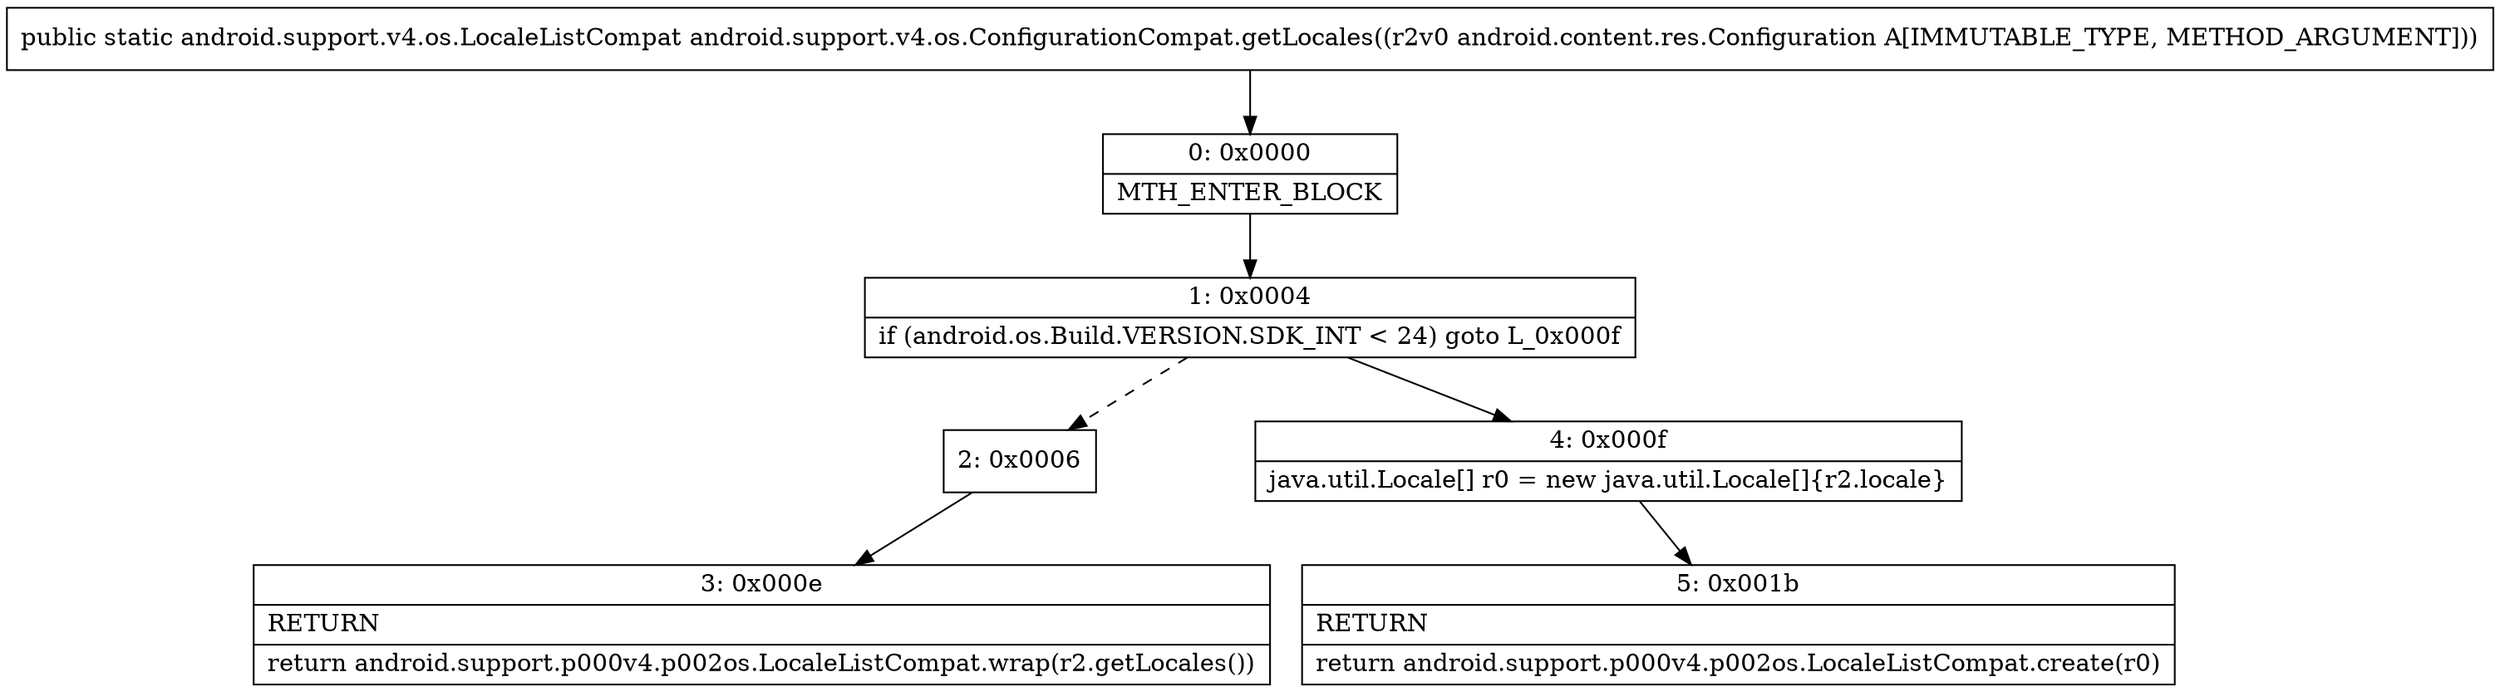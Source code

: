 digraph "CFG forandroid.support.v4.os.ConfigurationCompat.getLocales(Landroid\/content\/res\/Configuration;)Landroid\/support\/v4\/os\/LocaleListCompat;" {
Node_0 [shape=record,label="{0\:\ 0x0000|MTH_ENTER_BLOCK\l}"];
Node_1 [shape=record,label="{1\:\ 0x0004|if (android.os.Build.VERSION.SDK_INT \< 24) goto L_0x000f\l}"];
Node_2 [shape=record,label="{2\:\ 0x0006}"];
Node_3 [shape=record,label="{3\:\ 0x000e|RETURN\l|return android.support.p000v4.p002os.LocaleListCompat.wrap(r2.getLocales())\l}"];
Node_4 [shape=record,label="{4\:\ 0x000f|java.util.Locale[] r0 = new java.util.Locale[]\{r2.locale\}\l}"];
Node_5 [shape=record,label="{5\:\ 0x001b|RETURN\l|return android.support.p000v4.p002os.LocaleListCompat.create(r0)\l}"];
MethodNode[shape=record,label="{public static android.support.v4.os.LocaleListCompat android.support.v4.os.ConfigurationCompat.getLocales((r2v0 android.content.res.Configuration A[IMMUTABLE_TYPE, METHOD_ARGUMENT])) }"];
MethodNode -> Node_0;
Node_0 -> Node_1;
Node_1 -> Node_2[style=dashed];
Node_1 -> Node_4;
Node_2 -> Node_3;
Node_4 -> Node_5;
}

